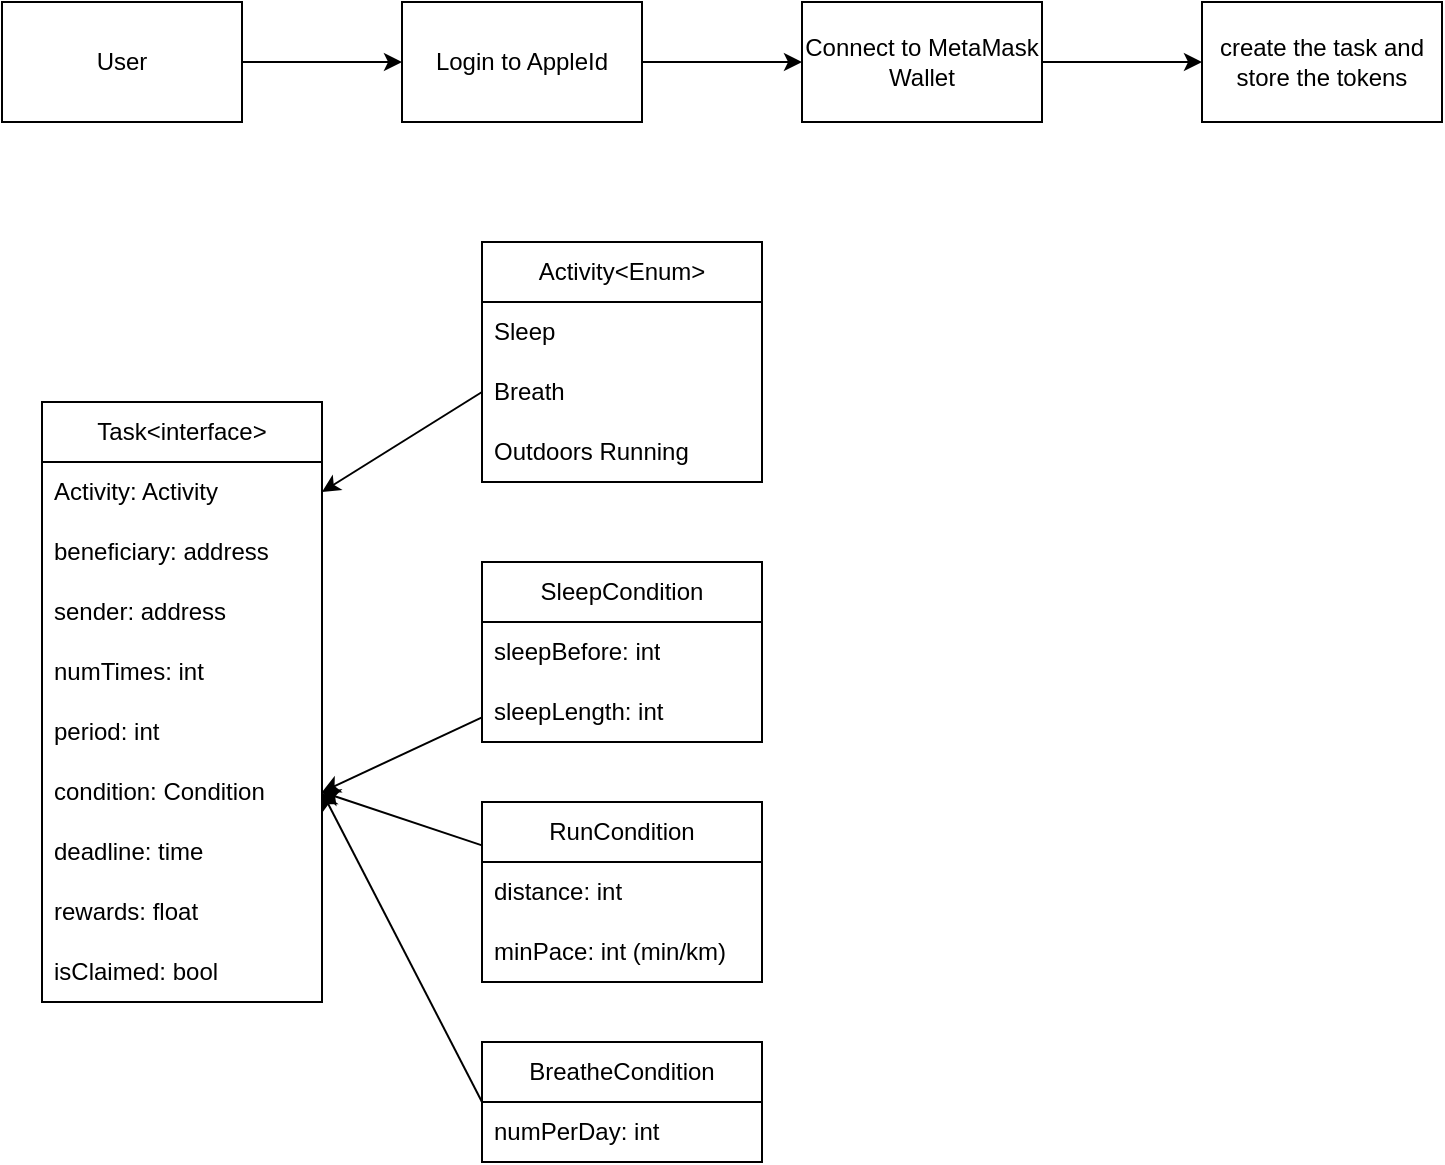 <mxfile>
    <diagram id="R5Y6lZHpioRsTjTKbaWW" name="interface">
        <mxGraphModel dx="986" dy="563" grid="1" gridSize="10" guides="1" tooltips="1" connect="1" arrows="1" fold="1" page="1" pageScale="1" pageWidth="1920" pageHeight="1200" math="0" shadow="0">
            <root>
                <mxCell id="0"/>
                <mxCell id="1" parent="0"/>
                <mxCell id="17" value="" style="edgeStyle=none;html=1;" parent="1" source="10" target="16" edge="1">
                    <mxGeometry relative="1" as="geometry"/>
                </mxCell>
                <mxCell id="10" value="User" style="rounded=0;whiteSpace=wrap;html=1;" parent="1" vertex="1">
                    <mxGeometry x="120" y="320" width="120" height="60" as="geometry"/>
                </mxCell>
                <mxCell id="19" value="" style="edgeStyle=none;html=1;" parent="1" source="16" target="18" edge="1">
                    <mxGeometry relative="1" as="geometry"/>
                </mxCell>
                <mxCell id="16" value="Login to AppleId" style="rounded=0;whiteSpace=wrap;html=1;" parent="1" vertex="1">
                    <mxGeometry x="320" y="320" width="120" height="60" as="geometry"/>
                </mxCell>
                <mxCell id="21" value="" style="edgeStyle=none;html=1;" parent="1" source="18" target="20" edge="1">
                    <mxGeometry relative="1" as="geometry"/>
                </mxCell>
                <mxCell id="18" value="Connect to MetaMask Wallet" style="rounded=0;whiteSpace=wrap;html=1;" parent="1" vertex="1">
                    <mxGeometry x="520" y="320" width="120" height="60" as="geometry"/>
                </mxCell>
                <mxCell id="20" value="create the task and store the tokens" style="rounded=0;whiteSpace=wrap;html=1;" parent="1" vertex="1">
                    <mxGeometry x="720" y="320" width="120" height="60" as="geometry"/>
                </mxCell>
                <mxCell id="24" value="Task&amp;lt;interface&amp;gt;" style="swimlane;fontStyle=0;childLayout=stackLayout;horizontal=1;startSize=30;horizontalStack=0;resizeParent=1;resizeParentMax=0;resizeLast=0;collapsible=1;marginBottom=0;whiteSpace=wrap;html=1;" parent="1" vertex="1">
                    <mxGeometry x="140" y="520" width="140" height="300" as="geometry"/>
                </mxCell>
                <mxCell id="25" value="Activity: Activity" style="text;strokeColor=none;fillColor=none;align=left;verticalAlign=middle;spacingLeft=4;spacingRight=4;overflow=hidden;points=[[0,0.5],[1,0.5]];portConstraint=eastwest;rotatable=0;whiteSpace=wrap;html=1;" parent="24" vertex="1">
                    <mxGeometry y="30" width="140" height="30" as="geometry"/>
                </mxCell>
                <mxCell id="36" value="beneficiary: address" style="text;strokeColor=none;fillColor=none;align=left;verticalAlign=middle;spacingLeft=4;spacingRight=4;overflow=hidden;points=[[0,0.5],[1,0.5]];portConstraint=eastwest;rotatable=0;whiteSpace=wrap;html=1;" parent="24" vertex="1">
                    <mxGeometry y="60" width="140" height="30" as="geometry"/>
                </mxCell>
                <mxCell id="35" value="sender: address" style="text;strokeColor=none;fillColor=none;align=left;verticalAlign=middle;spacingLeft=4;spacingRight=4;overflow=hidden;points=[[0,0.5],[1,0.5]];portConstraint=eastwest;rotatable=0;whiteSpace=wrap;html=1;" parent="24" vertex="1">
                    <mxGeometry y="90" width="140" height="30" as="geometry"/>
                </mxCell>
                <mxCell id="50" value="numTimes: int&amp;nbsp;" style="text;strokeColor=none;fillColor=none;align=left;verticalAlign=middle;spacingLeft=4;spacingRight=4;overflow=hidden;points=[[0,0.5],[1,0.5]];portConstraint=eastwest;rotatable=0;whiteSpace=wrap;html=1;" parent="24" vertex="1">
                    <mxGeometry y="120" width="140" height="30" as="geometry"/>
                </mxCell>
                <mxCell id="51" value="period: int" style="text;strokeColor=none;fillColor=none;align=left;verticalAlign=middle;spacingLeft=4;spacingRight=4;overflow=hidden;points=[[0,0.5],[1,0.5]];portConstraint=eastwest;rotatable=0;whiteSpace=wrap;html=1;" parent="24" vertex="1">
                    <mxGeometry y="150" width="140" height="30" as="geometry"/>
                </mxCell>
                <mxCell id="38" value="condition: Condition" style="text;strokeColor=none;fillColor=none;align=left;verticalAlign=middle;spacingLeft=4;spacingRight=4;overflow=hidden;points=[[0,0.5],[1,0.5]];portConstraint=eastwest;rotatable=0;whiteSpace=wrap;html=1;" parent="24" vertex="1">
                    <mxGeometry y="180" width="140" height="30" as="geometry"/>
                </mxCell>
                <mxCell id="28" value="deadline: time" style="text;strokeColor=none;fillColor=none;align=left;verticalAlign=middle;spacingLeft=4;spacingRight=4;overflow=hidden;points=[[0,0.5],[1,0.5]];portConstraint=eastwest;rotatable=0;whiteSpace=wrap;html=1;" parent="24" vertex="1">
                    <mxGeometry y="210" width="140" height="30" as="geometry"/>
                </mxCell>
                <mxCell id="27" value="rewards: float" style="text;strokeColor=none;fillColor=none;align=left;verticalAlign=middle;spacingLeft=4;spacingRight=4;overflow=hidden;points=[[0,0.5],[1,0.5]];portConstraint=eastwest;rotatable=0;whiteSpace=wrap;html=1;" parent="24" vertex="1">
                    <mxGeometry y="240" width="140" height="30" as="geometry"/>
                </mxCell>
                <mxCell id="37" value="isClaimed: bool" style="text;strokeColor=none;fillColor=none;align=left;verticalAlign=middle;spacingLeft=4;spacingRight=4;overflow=hidden;points=[[0,0.5],[1,0.5]];portConstraint=eastwest;rotatable=0;whiteSpace=wrap;html=1;" parent="24" vertex="1">
                    <mxGeometry y="270" width="140" height="30" as="geometry"/>
                </mxCell>
                <mxCell id="29" value="Activity&amp;lt;Enum&amp;gt;" style="swimlane;fontStyle=0;childLayout=stackLayout;horizontal=1;startSize=30;horizontalStack=0;resizeParent=1;resizeParentMax=0;resizeLast=0;collapsible=1;marginBottom=0;whiteSpace=wrap;html=1;" parent="1" vertex="1">
                    <mxGeometry x="360" y="440" width="140" height="120" as="geometry"/>
                </mxCell>
                <mxCell id="30" value="Sleep&amp;nbsp;" style="text;strokeColor=none;fillColor=none;align=left;verticalAlign=middle;spacingLeft=4;spacingRight=4;overflow=hidden;points=[[0,0.5],[1,0.5]];portConstraint=eastwest;rotatable=0;whiteSpace=wrap;html=1;" parent="29" vertex="1">
                    <mxGeometry y="30" width="140" height="30" as="geometry"/>
                </mxCell>
                <mxCell id="31" value="Breath" style="text;strokeColor=none;fillColor=none;align=left;verticalAlign=middle;spacingLeft=4;spacingRight=4;overflow=hidden;points=[[0,0.5],[1,0.5]];portConstraint=eastwest;rotatable=0;whiteSpace=wrap;html=1;" parent="29" vertex="1">
                    <mxGeometry y="60" width="140" height="30" as="geometry"/>
                </mxCell>
                <mxCell id="32" value="Outdoors Running" style="text;strokeColor=none;fillColor=none;align=left;verticalAlign=middle;spacingLeft=4;spacingRight=4;overflow=hidden;points=[[0,0.5],[1,0.5]];portConstraint=eastwest;rotatable=0;whiteSpace=wrap;html=1;" parent="29" vertex="1">
                    <mxGeometry y="90" width="140" height="30" as="geometry"/>
                </mxCell>
                <mxCell id="33" style="edgeStyle=none;html=1;exitX=0;exitY=0.5;exitDx=0;exitDy=0;entryX=1;entryY=0.5;entryDx=0;entryDy=0;" parent="1" source="31" target="25" edge="1">
                    <mxGeometry relative="1" as="geometry"/>
                </mxCell>
                <mxCell id="44" value="" style="edgeStyle=none;html=1;entryX=1;entryY=0.5;entryDx=0;entryDy=0;" parent="1" source="39" target="38" edge="1">
                    <mxGeometry relative="1" as="geometry"/>
                </mxCell>
                <mxCell id="39" value="SleepCondition" style="swimlane;fontStyle=0;childLayout=stackLayout;horizontal=1;startSize=30;horizontalStack=0;resizeParent=1;resizeParentMax=0;resizeLast=0;collapsible=1;marginBottom=0;whiteSpace=wrap;html=1;" parent="1" vertex="1">
                    <mxGeometry x="360" y="600" width="140" height="90" as="geometry"/>
                </mxCell>
                <mxCell id="42" value="sleepBefore: int" style="text;strokeColor=none;fillColor=none;align=left;verticalAlign=middle;spacingLeft=4;spacingRight=4;overflow=hidden;points=[[0,0.5],[1,0.5]];portConstraint=eastwest;rotatable=0;whiteSpace=wrap;html=1;" parent="39" vertex="1">
                    <mxGeometry y="30" width="140" height="30" as="geometry"/>
                </mxCell>
                <mxCell id="43" value="sleepLength: int" style="text;strokeColor=none;fillColor=none;align=left;verticalAlign=middle;spacingLeft=4;spacingRight=4;overflow=hidden;points=[[0,0.5],[1,0.5]];portConstraint=eastwest;rotatable=0;whiteSpace=wrap;html=1;" parent="39" vertex="1">
                    <mxGeometry y="60" width="140" height="30" as="geometry"/>
                </mxCell>
                <mxCell id="52" value="" style="edgeStyle=none;html=1;entryX=1;entryY=0.5;entryDx=0;entryDy=0;" parent="1" source="45" target="38" edge="1">
                    <mxGeometry relative="1" as="geometry"/>
                </mxCell>
                <mxCell id="45" value="RunCondition" style="swimlane;fontStyle=0;childLayout=stackLayout;horizontal=1;startSize=30;horizontalStack=0;resizeParent=1;resizeParentMax=0;resizeLast=0;collapsible=1;marginBottom=0;whiteSpace=wrap;html=1;" parent="1" vertex="1">
                    <mxGeometry x="360" y="720" width="140" height="90" as="geometry"/>
                </mxCell>
                <mxCell id="46" value="distance: int" style="text;strokeColor=none;fillColor=none;align=left;verticalAlign=middle;spacingLeft=4;spacingRight=4;overflow=hidden;points=[[0,0.5],[1,0.5]];portConstraint=eastwest;rotatable=0;whiteSpace=wrap;html=1;" parent="45" vertex="1">
                    <mxGeometry y="30" width="140" height="30" as="geometry"/>
                </mxCell>
                <mxCell id="47" value="minPace: int (min/km)" style="text;strokeColor=none;fillColor=none;align=left;verticalAlign=middle;spacingLeft=4;spacingRight=4;overflow=hidden;points=[[0,0.5],[1,0.5]];portConstraint=eastwest;rotatable=0;whiteSpace=wrap;html=1;" parent="45" vertex="1">
                    <mxGeometry y="60" width="140" height="30" as="geometry"/>
                </mxCell>
                <mxCell id="56" style="edgeStyle=none;html=1;entryX=1;entryY=0.5;entryDx=0;entryDy=0;exitX=0;exitY=0.5;exitDx=0;exitDy=0;" parent="1" source="53" target="38" edge="1">
                    <mxGeometry relative="1" as="geometry"/>
                </mxCell>
                <mxCell id="53" value="BreatheCondition" style="swimlane;fontStyle=0;childLayout=stackLayout;horizontal=1;startSize=30;horizontalStack=0;resizeParent=1;resizeParentMax=0;resizeLast=0;collapsible=1;marginBottom=0;whiteSpace=wrap;html=1;" parent="1" vertex="1">
                    <mxGeometry x="360" y="840" width="140" height="60" as="geometry"/>
                </mxCell>
                <mxCell id="54" value="numPerDay: int" style="text;strokeColor=none;fillColor=none;align=left;verticalAlign=middle;spacingLeft=4;spacingRight=4;overflow=hidden;points=[[0,0.5],[1,0.5]];portConstraint=eastwest;rotatable=0;whiteSpace=wrap;html=1;" parent="53" vertex="1">
                    <mxGeometry y="30" width="140" height="30" as="geometry"/>
                </mxCell>
            </root>
        </mxGraphModel>
    </diagram>
    <diagram id="ULqBGYgPejs3J5BmWpTg" name="ideas">
        <mxGraphModel dx="986" dy="563" grid="1" gridSize="10" guides="1" tooltips="1" connect="1" arrows="1" fold="1" page="1" pageScale="1" pageWidth="1920" pageHeight="1200" math="0" shadow="0">
            <root>
                <mxCell id="0"/>
                <mxCell id="1" parent="0"/>
                <mxCell id="zy-RRCrUC0lBUB468DBC-5" value="" style="edgeStyle=none;html=1;" parent="1" source="zy-RRCrUC0lBUB468DBC-1" target="zy-RRCrUC0lBUB468DBC-4" edge="1">
                    <mxGeometry relative="1" as="geometry"/>
                </mxCell>
                <mxCell id="zy-RRCrUC0lBUB468DBC-6" value="if beneficiary is depositor himself" style="edgeLabel;html=1;align=center;verticalAlign=middle;resizable=0;points=[];" parent="zy-RRCrUC0lBUB468DBC-5" vertex="1" connectable="0">
                    <mxGeometry x="-0.134" y="1" relative="1" as="geometry">
                        <mxPoint x="-1" as="offset"/>
                    </mxGeometry>
                </mxCell>
                <mxCell id="zy-RRCrUC0lBUB468DBC-8" value="" style="edgeStyle=none;html=1;" parent="1" source="zy-RRCrUC0lBUB468DBC-1" target="zy-RRCrUC0lBUB468DBC-7" edge="1">
                    <mxGeometry relative="1" as="geometry"/>
                </mxCell>
                <mxCell id="zy-RRCrUC0lBUB468DBC-9" value="if not" style="edgeLabel;html=1;align=center;verticalAlign=middle;resizable=0;points=[];" parent="zy-RRCrUC0lBUB468DBC-8" vertex="1" connectable="0">
                    <mxGeometry x="-0.065" y="-1" relative="1" as="geometry">
                        <mxPoint as="offset"/>
                    </mxGeometry>
                </mxCell>
                <mxCell id="zy-RRCrUC0lBUB468DBC-1" value="Depositor setups" style="rounded=0;whiteSpace=wrap;html=1;" parent="1" vertex="1">
                    <mxGeometry x="440" y="40" width="120" height="60" as="geometry"/>
                </mxCell>
                <mxCell id="zy-RRCrUC0lBUB468DBC-4" value="Extreme Mode" style="rounded=0;whiteSpace=wrap;html=1;" parent="1" vertex="1">
                    <mxGeometry x="280" y="180" width="120" height="60" as="geometry"/>
                </mxCell>
                <mxCell id="zy-RRCrUC0lBUB468DBC-7" value="Normal Mode" style="rounded=0;whiteSpace=wrap;html=1;" parent="1" vertex="1">
                    <mxGeometry x="600" y="180" width="120" height="60" as="geometry"/>
                </mxCell>
            </root>
        </mxGraphModel>
    </diagram>
    <diagram id="92KGktY_4U4jpIPK9b3c" name="sender workflow">
        <mxGraphModel dx="986" dy="563" grid="1" gridSize="10" guides="1" tooltips="1" connect="1" arrows="1" fold="1" page="1" pageScale="1" pageWidth="1920" pageHeight="1200" math="0" shadow="0">
            <root>
                <mxCell id="0"/>
                <mxCell id="1" parent="0"/>
                <mxCell id="UZcgolW4ghNIMnk3ifyD-1" value="sender" style="shape=umlActor;verticalLabelPosition=bottom;verticalAlign=top;html=1;outlineConnect=0;" parent="1" vertex="1">
                    <mxGeometry x="200" y="60" width="30" height="60" as="geometry"/>
                </mxCell>
                <mxCell id="UZcgolW4ghNIMnk3ifyD-2" value="Frontend" style="rounded=0;whiteSpace=wrap;html=1;" parent="1" vertex="1">
                    <mxGeometry x="400" y="60" width="120" height="60" as="geometry"/>
                </mxCell>
                <mxCell id="UZcgolW4ghNIMnk3ifyD-3" value="Smart Contract" style="rounded=0;whiteSpace=wrap;html=1;" parent="1" vertex="1">
                    <mxGeometry x="680" y="60" width="120" height="60" as="geometry"/>
                </mxCell>
                <mxCell id="UZcgolW4ghNIMnk3ifyD-4" value="Backend Server" style="rounded=0;whiteSpace=wrap;html=1;" parent="1" vertex="1">
                    <mxGeometry x="960" y="60" width="120" height="60" as="geometry"/>
                </mxCell>
                <mxCell id="UZcgolW4ghNIMnk3ifyD-6" value="make `postTask` call" style="endArrow=classic;html=1;" parent="1" edge="1">
                    <mxGeometry width="50" height="50" relative="1" as="geometry">
                        <mxPoint x="460" y="240" as="sourcePoint"/>
                        <mxPoint x="730" y="240" as="targetPoint"/>
                    </mxGeometry>
                </mxCell>
                <mxCell id="UZcgolW4ghNIMnk3ifyD-7" value="returns txn hash, logs of event, gas fee" style="endArrow=classic;html=1;" parent="1" edge="1">
                    <mxGeometry width="50" height="50" relative="1" as="geometry">
                        <mxPoint x="730" y="280" as="sourcePoint"/>
                        <mxPoint x="460" y="280" as="targetPoint"/>
                        <mxPoint as="offset"/>
                    </mxGeometry>
                </mxCell>
                <mxCell id="UZcgolW4ghNIMnk3ifyD-8" value="" style="endArrow=none;dashed=1;html=1;entryX=0.5;entryY=1;entryDx=0;entryDy=0;startArrow=none;" parent="1" source="UZcgolW4ghNIMnk3ifyD-14" target="UZcgolW4ghNIMnk3ifyD-2" edge="1">
                    <mxGeometry width="50" height="50" relative="1" as="geometry">
                        <mxPoint x="460" y="751" as="sourcePoint"/>
                        <mxPoint x="640" y="320" as="targetPoint"/>
                    </mxGeometry>
                </mxCell>
                <mxCell id="UZcgolW4ghNIMnk3ifyD-9" value="" style="endArrow=none;dashed=1;html=1;" parent="1" target="UZcgolW4ghNIMnk3ifyD-1" edge="1">
                    <mxGeometry width="50" height="50" relative="1" as="geometry">
                        <mxPoint x="220" y="753" as="sourcePoint"/>
                        <mxPoint x="640" y="150" as="targetPoint"/>
                    </mxGeometry>
                </mxCell>
                <mxCell id="UZcgolW4ghNIMnk3ifyD-10" value="" style="endArrow=none;dashed=1;html=1;entryX=0.5;entryY=1;entryDx=0;entryDy=0;startArrow=none;" parent="1" source="PqpE4Nh9aFEFoeZt1q24-1" target="UZcgolW4ghNIMnk3ifyD-3" edge="1">
                    <mxGeometry width="50" height="50" relative="1" as="geometry">
                        <mxPoint x="740" y="752" as="sourcePoint"/>
                        <mxPoint x="640" y="350" as="targetPoint"/>
                    </mxGeometry>
                </mxCell>
                <mxCell id="UZcgolW4ghNIMnk3ifyD-12" value="" style="endArrow=none;dashed=1;html=1;entryX=0.5;entryY=1;entryDx=0;entryDy=0;startArrow=none;" parent="1" source="UZcgolW4ghNIMnk3ifyD-22" target="UZcgolW4ghNIMnk3ifyD-4" edge="1">
                    <mxGeometry width="50" height="50" relative="1" as="geometry">
                        <mxPoint x="1020" y="762" as="sourcePoint"/>
                        <mxPoint x="760" y="260" as="targetPoint"/>
                    </mxGeometry>
                </mxCell>
                <mxCell id="UZcgolW4ghNIMnk3ifyD-15" value="" style="endArrow=none;dashed=1;html=1;entryX=0.5;entryY=1;entryDx=0;entryDy=0;" parent="1" target="UZcgolW4ghNIMnk3ifyD-14" edge="1">
                    <mxGeometry width="50" height="50" relative="1" as="geometry">
                        <mxPoint x="460" y="751" as="sourcePoint"/>
                        <mxPoint x="460" y="120" as="targetPoint"/>
                    </mxGeometry>
                </mxCell>
                <mxCell id="UZcgolW4ghNIMnk3ifyD-14" value="" style="rounded=1;whiteSpace=wrap;html=1;" parent="1" vertex="1">
                    <mxGeometry x="450" y="170" width="20" height="60" as="geometry"/>
                </mxCell>
                <mxCell id="UZcgolW4ghNIMnk3ifyD-5" value="setup task criteria, beneficiary, rewards&amp;nbsp;" style="endArrow=classic;html=1;" parent="1" edge="1">
                    <mxGeometry width="50" height="50" relative="1" as="geometry">
                        <mxPoint x="220" y="200" as="sourcePoint"/>
                        <mxPoint x="450" y="200" as="targetPoint"/>
                    </mxGeometry>
                </mxCell>
                <mxCell id="UZcgolW4ghNIMnk3ifyD-16" value="" style="curved=1;endArrow=classic;html=1;exitX=1;exitY=0.5;exitDx=0;exitDy=0;entryX=0.964;entryY=0.817;entryDx=0;entryDy=0;entryPerimeter=0;" parent="1" source="UZcgolW4ghNIMnk3ifyD-14" target="UZcgolW4ghNIMnk3ifyD-14" edge="1">
                    <mxGeometry width="50" height="50" relative="1" as="geometry">
                        <mxPoint x="510" y="260" as="sourcePoint"/>
                        <mxPoint x="560" y="210" as="targetPoint"/>
                        <Array as="points">
                            <mxPoint x="510" y="200"/>
                            <mxPoint x="510" y="210"/>
                        </Array>
                    </mxGeometry>
                </mxCell>
                <mxCell id="UZcgolW4ghNIMnk3ifyD-17" value="validate params" style="edgeLabel;html=1;align=center;verticalAlign=middle;resizable=0;points=[];" parent="UZcgolW4ghNIMnk3ifyD-16" vertex="1" connectable="0">
                    <mxGeometry x="-0.012" y="-2" relative="1" as="geometry">
                        <mxPoint x="12" y="5" as="offset"/>
                    </mxGeometry>
                </mxCell>
                <mxCell id="UZcgolW4ghNIMnk3ifyD-18" value="connect to wallet" style="endArrow=classic;html=1;" parent="1" edge="1">
                    <mxGeometry width="50" height="50" relative="1" as="geometry">
                        <mxPoint x="220" y="160" as="sourcePoint"/>
                        <mxPoint x="460" y="160" as="targetPoint"/>
                    </mxGeometry>
                </mxCell>
                <mxCell id="UZcgolW4ghNIMnk3ifyD-19" value="return status" style="endArrow=classic;html=1;" parent="1" edge="1">
                    <mxGeometry width="50" height="50" relative="1" as="geometry">
                        <mxPoint x="1020" y="440" as="sourcePoint"/>
                        <mxPoint x="460" y="440" as="targetPoint"/>
                        <mxPoint as="offset"/>
                    </mxGeometry>
                </mxCell>
                <mxCell id="UZcgolW4ghNIMnk3ifyD-20" value="show status of txn &amp;amp; related info" style="endArrow=classic;html=1;" parent="1" edge="1">
                    <mxGeometry width="50" height="50" relative="1" as="geometry">
                        <mxPoint x="460" y="320" as="sourcePoint"/>
                        <mxPoint x="220" y="320" as="targetPoint"/>
                    </mxGeometry>
                </mxCell>
                <mxCell id="UZcgolW4ghNIMnk3ifyD-21" value="show status" style="endArrow=classic;html=1;" parent="1" edge="1">
                    <mxGeometry width="50" height="50" relative="1" as="geometry">
                        <mxPoint x="460" y="480" as="sourcePoint"/>
                        <mxPoint x="220" y="480" as="targetPoint"/>
                    </mxGeometry>
                </mxCell>
                <mxCell id="UZcgolW4ghNIMnk3ifyD-23" value="" style="endArrow=none;dashed=1;html=1;entryX=0.5;entryY=1;entryDx=0;entryDy=0;" parent="1" target="UZcgolW4ghNIMnk3ifyD-22" edge="1">
                    <mxGeometry width="50" height="50" relative="1" as="geometry">
                        <mxPoint x="1020" y="762" as="sourcePoint"/>
                        <mxPoint x="1020" y="120" as="targetPoint"/>
                    </mxGeometry>
                </mxCell>
                <mxCell id="UZcgolW4ghNIMnk3ifyD-22" value="" style="rounded=1;whiteSpace=wrap;html=1;" parent="1" vertex="1">
                    <mxGeometry x="1010" y="330" width="20" height="60" as="geometry"/>
                </mxCell>
                <mxCell id="UZcgolW4ghNIMnk3ifyD-11" value="" style="endArrow=classic;html=1;" parent="1" edge="1">
                    <mxGeometry width="50" height="50" relative="1" as="geometry">
                        <mxPoint x="460" y="360" as="sourcePoint"/>
                        <mxPoint x="1010" y="360" as="targetPoint"/>
                    </mxGeometry>
                </mxCell>
                <mxCell id="UZcgolW4ghNIMnk3ifyD-13" value="store taskHash, sender, beneficiary, rewards, and creteria in off-chain db" style="edgeLabel;html=1;align=center;verticalAlign=middle;resizable=0;points=[];" parent="UZcgolW4ghNIMnk3ifyD-11" vertex="1" connectable="0">
                    <mxGeometry x="-0.046" relative="1" as="geometry">
                        <mxPoint as="offset"/>
                    </mxGeometry>
                </mxCell>
                <mxCell id="UZcgolW4ghNIMnk3ifyD-27" value="" style="curved=1;endArrow=classic;html=1;exitX=1;exitY=0.5;exitDx=0;exitDy=0;entryX=0.964;entryY=0.817;entryDx=0;entryDy=0;entryPerimeter=0;" parent="1" edge="1">
                    <mxGeometry width="50" height="50" relative="1" as="geometry">
                        <mxPoint x="1030.72" y="350.49" as="sourcePoint"/>
                        <mxPoint x="1030" y="369.51" as="targetPoint"/>
                        <Array as="points">
                            <mxPoint x="1070.72" y="350.49"/>
                            <mxPoint x="1070.72" y="360.49"/>
                        </Array>
                    </mxGeometry>
                </mxCell>
                <mxCell id="UZcgolW4ghNIMnk3ifyD-28" value="store task in db" style="edgeLabel;html=1;align=center;verticalAlign=middle;resizable=0;points=[];" parent="UZcgolW4ghNIMnk3ifyD-27" vertex="1" connectable="0">
                    <mxGeometry x="-0.012" y="-2" relative="1" as="geometry">
                        <mxPoint x="12" y="5" as="offset"/>
                    </mxGeometry>
                </mxCell>
                <mxCell id="PqpE4Nh9aFEFoeZt1q24-2" value="" style="endArrow=none;dashed=1;html=1;entryX=0.5;entryY=1;entryDx=0;entryDy=0;" parent="1" target="PqpE4Nh9aFEFoeZt1q24-1" edge="1">
                    <mxGeometry width="50" height="50" relative="1" as="geometry">
                        <mxPoint x="740" y="752.0" as="sourcePoint"/>
                        <mxPoint x="740" y="120" as="targetPoint"/>
                    </mxGeometry>
                </mxCell>
                <mxCell id="PqpE4Nh9aFEFoeZt1q24-1" value="" style="rounded=1;whiteSpace=wrap;html=1;" parent="1" vertex="1">
                    <mxGeometry x="730" y="230" width="20" height="60" as="geometry"/>
                </mxCell>
                <mxCell id="PqpE4Nh9aFEFoeZt1q24-3" value="" style="curved=1;endArrow=classic;html=1;exitX=1;exitY=0.5;exitDx=0;exitDy=0;entryX=0.964;entryY=0.817;entryDx=0;entryDy=0;entryPerimeter=0;" parent="1" edge="1">
                    <mxGeometry width="50" height="50" relative="1" as="geometry">
                        <mxPoint x="750.72" y="250.49" as="sourcePoint"/>
                        <mxPoint x="750.0" y="269.51" as="targetPoint"/>
                        <Array as="points">
                            <mxPoint x="790.72" y="250.49"/>
                            <mxPoint x="790.72" y="260.49"/>
                        </Array>
                    </mxGeometry>
                </mxCell>
                <mxCell id="PqpE4Nh9aFEFoeZt1q24-4" value="execute `postTask`" style="edgeLabel;html=1;align=center;verticalAlign=middle;resizable=0;points=[];" parent="PqpE4Nh9aFEFoeZt1q24-3" vertex="1" connectable="0">
                    <mxGeometry x="-0.012" y="-2" relative="1" as="geometry">
                        <mxPoint x="12" y="5" as="offset"/>
                    </mxGeometry>
                </mxCell>
            </root>
        </mxGraphModel>
    </diagram>
    <diagram id="58oeD3nprAysvkVFAaNB" name="beneficiary workflow">
        <mxGraphModel dx="986" dy="563" grid="1" gridSize="10" guides="1" tooltips="1" connect="1" arrows="1" fold="1" page="1" pageScale="1" pageWidth="1920" pageHeight="1200" math="0" shadow="0">
            <root>
                <mxCell id="0"/>
                <mxCell id="1" parent="0"/>
                <mxCell id="e3JdDTNyfbVHLvmXN8dU-7" value="" style="endArrow=none;dashed=1;html=1;entryX=0.5;entryY=1;entryDx=0;entryDy=0;startArrow=none;" parent="1" source="e3JdDTNyfbVHLvmXN8dU-10" target="WhDDTG2Vs3EtxPEOiOKi-3" edge="1">
                    <mxGeometry width="50" height="50" relative="1" as="geometry">
                        <mxPoint x="740" y="720" as="sourcePoint"/>
                        <mxPoint x="720" y="240" as="targetPoint"/>
                    </mxGeometry>
                </mxCell>
                <mxCell id="e3JdDTNyfbVHLvmXN8dU-8" value="" style="endArrow=none;dashed=1;html=1;entryX=0.5;entryY=1;entryDx=0;entryDy=0;" parent="1" target="WhDDTG2Vs3EtxPEOiOKi-4" edge="1">
                    <mxGeometry width="50" height="50" relative="1" as="geometry">
                        <mxPoint x="1020" y="720" as="sourcePoint"/>
                        <mxPoint x="720" y="390" as="targetPoint"/>
                    </mxGeometry>
                </mxCell>
                <mxCell id="WhDDTG2Vs3EtxPEOiOKi-1" value="sender" style="shape=umlActor;verticalLabelPosition=bottom;verticalAlign=top;html=1;outlineConnect=0;" parent="1" vertex="1">
                    <mxGeometry x="200" y="100" width="30" height="60" as="geometry"/>
                </mxCell>
                <mxCell id="WhDDTG2Vs3EtxPEOiOKi-2" value="Frontend" style="rounded=0;whiteSpace=wrap;html=1;" parent="1" vertex="1">
                    <mxGeometry x="400" y="100" width="120" height="60" as="geometry"/>
                </mxCell>
                <mxCell id="WhDDTG2Vs3EtxPEOiOKi-3" value="Smart Contract" style="rounded=0;whiteSpace=wrap;html=1;" parent="1" vertex="1">
                    <mxGeometry x="680" y="100" width="120" height="60" as="geometry"/>
                </mxCell>
                <mxCell id="WhDDTG2Vs3EtxPEOiOKi-4" value="Backend Server" style="rounded=0;whiteSpace=wrap;html=1;" parent="1" vertex="1">
                    <mxGeometry x="960" y="100" width="120" height="60" as="geometry"/>
                </mxCell>
                <mxCell id="WhDDTG2Vs3EtxPEOiOKi-10" value="" style="curved=1;endArrow=classic;html=1;exitX=1;exitY=0.5;exitDx=0;exitDy=0;entryX=0.964;entryY=0.817;entryDx=0;entryDy=0;entryPerimeter=0;" parent="1" edge="1">
                    <mxGeometry width="50" height="50" relative="1" as="geometry">
                        <mxPoint x="1030.72" y="230.49" as="sourcePoint"/>
                        <mxPoint x="1030" y="249.51" as="targetPoint"/>
                        <Array as="points">
                            <mxPoint x="1070.72" y="230.49"/>
                            <mxPoint x="1070.72" y="240.49"/>
                        </Array>
                    </mxGeometry>
                </mxCell>
                <mxCell id="v1jV2L2Yg6DP1K17RClD-2" value="db query" style="edgeLabel;html=1;align=center;verticalAlign=middle;resizable=0;points=[];" parent="WhDDTG2Vs3EtxPEOiOKi-10" vertex="1" connectable="0">
                    <mxGeometry x="0.21" y="-2" relative="1" as="geometry">
                        <mxPoint as="offset"/>
                    </mxGeometry>
                </mxCell>
                <mxCell id="WhDDTG2Vs3EtxPEOiOKi-12" value="connect to wallet" style="endArrow=classic;html=1;" parent="1" edge="1">
                    <mxGeometry width="50" height="50" relative="1" as="geometry">
                        <mxPoint x="220" y="200" as="sourcePoint"/>
                        <mxPoint x="460" y="200" as="targetPoint"/>
                    </mxGeometry>
                </mxCell>
                <mxCell id="v1jV2L2Yg6DP1K17RClD-1" value="" style="rounded=1;whiteSpace=wrap;html=1;" parent="1" vertex="1">
                    <mxGeometry x="1010" y="190" width="20" height="100" as="geometry"/>
                </mxCell>
                <mxCell id="WhDDTG2Vs3EtxPEOiOKi-9" value="view tasks assigned" style="endArrow=classic;html=1;" parent="1" edge="1">
                    <mxGeometry width="50" height="50" relative="1" as="geometry">
                        <mxPoint x="219" y="240" as="sourcePoint"/>
                        <mxPoint x="1010" y="240" as="targetPoint"/>
                    </mxGeometry>
                </mxCell>
                <mxCell id="v1jV2L2Yg6DP1K17RClD-3" value="send tasks assigned back" style="endArrow=classic;html=1;exitX=0.004;exitY=0.888;exitDx=0;exitDy=0;exitPerimeter=0;" parent="1" source="v1jV2L2Yg6DP1K17RClD-1" edge="1">
                    <mxGeometry width="50" height="50" relative="1" as="geometry">
                        <mxPoint x="880" y="230" as="sourcePoint"/>
                        <mxPoint x="220" y="280" as="targetPoint"/>
                    </mxGeometry>
                </mxCell>
                <mxCell id="v1jV2L2Yg6DP1K17RClD-4" value="" style="endArrow=none;dashed=1;html=1;entryX=0.5;entryY=0.5;entryDx=0;entryDy=0;entryPerimeter=0;" parent="1" target="WhDDTG2Vs3EtxPEOiOKi-1" edge="1">
                    <mxGeometry width="50" height="50" relative="1" as="geometry">
                        <mxPoint x="215" y="720" as="sourcePoint"/>
                        <mxPoint x="420" y="190" as="targetPoint"/>
                    </mxGeometry>
                </mxCell>
                <mxCell id="v1jV2L2Yg6DP1K17RClD-5" value="" style="endArrow=classic;html=1;" parent="1" edge="1">
                    <mxGeometry width="50" height="50" relative="1" as="geometry">
                        <mxPoint x="220" y="320" as="sourcePoint"/>
                        <mxPoint x="460" y="320" as="targetPoint"/>
                    </mxGeometry>
                </mxCell>
                <mxCell id="v1jV2L2Yg6DP1K17RClD-6" value="select previous workouts for rewards" style="edgeLabel;html=1;align=center;verticalAlign=middle;resizable=0;points=[];" parent="v1jV2L2Yg6DP1K17RClD-5" vertex="1" connectable="0">
                    <mxGeometry x="0.029" y="-1" relative="1" as="geometry">
                        <mxPoint as="offset"/>
                    </mxGeometry>
                </mxCell>
                <mxCell id="v1jV2L2Yg6DP1K17RClD-7" value="fetch selected workout data from Healthkit" style="endArrow=classic;html=1;" parent="1" edge="1">
                    <mxGeometry width="50" height="50" relative="1" as="geometry">
                        <mxPoint x="460" y="360" as="sourcePoint"/>
                        <mxPoint x="1010" y="360" as="targetPoint"/>
                    </mxGeometry>
                </mxCell>
                <mxCell id="v1jV2L2Yg6DP1K17RClD-8" value="" style="rounded=1;whiteSpace=wrap;html=1;" parent="1" vertex="1">
                    <mxGeometry x="1010" y="340" width="20" height="120" as="geometry"/>
                </mxCell>
                <mxCell id="e3JdDTNyfbVHLvmXN8dU-1" value="" style="curved=1;endArrow=classic;html=1;exitX=1;exitY=0.5;exitDx=0;exitDy=0;entryX=0.964;entryY=0.817;entryDx=0;entryDy=0;entryPerimeter=0;" parent="1" edge="1">
                    <mxGeometry width="50" height="50" relative="1" as="geometry">
                        <mxPoint x="1030.72" y="350.49" as="sourcePoint"/>
                        <mxPoint x="1030" y="369.51" as="targetPoint"/>
                        <Array as="points">
                            <mxPoint x="1070.72" y="350.49"/>
                            <mxPoint x="1070.72" y="360.49"/>
                        </Array>
                    </mxGeometry>
                </mxCell>
                <mxCell id="e3JdDTNyfbVHLvmXN8dU-2" value="acquire data from Apple" style="edgeLabel;html=1;align=center;verticalAlign=middle;resizable=0;points=[];" parent="e3JdDTNyfbVHLvmXN8dU-1" vertex="1" connectable="0">
                    <mxGeometry x="0.21" y="-2" relative="1" as="geometry">
                        <mxPoint x="25" as="offset"/>
                    </mxGeometry>
                </mxCell>
                <mxCell id="e3JdDTNyfbVHLvmXN8dU-3" value="" style="curved=1;endArrow=classic;html=1;exitX=1;exitY=0.5;exitDx=0;exitDy=0;entryX=0.964;entryY=0.817;entryDx=0;entryDy=0;entryPerimeter=0;" parent="1" edge="1">
                    <mxGeometry width="50" height="50" relative="1" as="geometry">
                        <mxPoint x="1030.72" y="420" as="sourcePoint"/>
                        <mxPoint x="1030.0" y="439.02" as="targetPoint"/>
                        <Array as="points">
                            <mxPoint x="1070.72" y="420"/>
                            <mxPoint x="1070.72" y="430"/>
                        </Array>
                    </mxGeometry>
                </mxCell>
                <mxCell id="e3JdDTNyfbVHLvmXN8dU-4" value="generate zk-proof for redeem" style="edgeLabel;html=1;align=center;verticalAlign=middle;resizable=0;points=[];" parent="e3JdDTNyfbVHLvmXN8dU-3" vertex="1" connectable="0">
                    <mxGeometry x="0.21" y="-2" relative="1" as="geometry">
                        <mxPoint x="45" as="offset"/>
                    </mxGeometry>
                </mxCell>
                <mxCell id="e3JdDTNyfbVHLvmXN8dU-5" value="send back:&lt;br&gt;1. status of zk-proof(success/ failed)&lt;br&gt;2. zk-proof" style="endArrow=classic;html=1;exitX=-0.174;exitY=0.833;exitDx=0;exitDy=0;exitPerimeter=0;" parent="1" source="v1jV2L2Yg6DP1K17RClD-8" edge="1">
                    <mxGeometry x="-0.025" y="-20" width="50" height="50" relative="1" as="geometry">
                        <mxPoint x="670" y="240" as="sourcePoint"/>
                        <mxPoint x="460" y="440" as="targetPoint"/>
                        <mxPoint as="offset"/>
                    </mxGeometry>
                </mxCell>
                <mxCell id="e3JdDTNyfbVHLvmXN8dU-6" value="" style="endArrow=none;dashed=1;html=1;entryX=0.5;entryY=1;entryDx=0;entryDy=0;" parent="1" target="WhDDTG2Vs3EtxPEOiOKi-2" edge="1">
                    <mxGeometry width="50" height="50" relative="1" as="geometry">
                        <mxPoint x="460" y="720" as="sourcePoint"/>
                        <mxPoint x="720" y="230" as="targetPoint"/>
                    </mxGeometry>
                </mxCell>
                <mxCell id="e3JdDTNyfbVHLvmXN8dU-9" value="send zk-proof" style="endArrow=classic;html=1;" parent="1" edge="1">
                    <mxGeometry width="50" height="50" relative="1" as="geometry">
                        <mxPoint x="460" y="480" as="sourcePoint"/>
                        <mxPoint x="730" y="480" as="targetPoint"/>
                    </mxGeometry>
                </mxCell>
                <mxCell id="e3JdDTNyfbVHLvmXN8dU-11" value="" style="endArrow=none;dashed=1;html=1;entryX=0.5;entryY=1;entryDx=0;entryDy=0;" parent="1" target="e3JdDTNyfbVHLvmXN8dU-10" edge="1">
                    <mxGeometry width="50" height="50" relative="1" as="geometry">
                        <mxPoint x="740" y="720" as="sourcePoint"/>
                        <mxPoint x="740" y="160" as="targetPoint"/>
                    </mxGeometry>
                </mxCell>
                <mxCell id="e3JdDTNyfbVHLvmXN8dU-10" value="" style="rounded=1;whiteSpace=wrap;html=1;" parent="1" vertex="1">
                    <mxGeometry x="730" y="460" width="20" height="70" as="geometry"/>
                </mxCell>
                <mxCell id="e3JdDTNyfbVHLvmXN8dU-12" value="" style="curved=1;endArrow=classic;html=1;exitX=1;exitY=0.5;exitDx=0;exitDy=0;entryX=0.964;entryY=0.817;entryDx=0;entryDy=0;entryPerimeter=0;" parent="1" edge="1">
                    <mxGeometry width="50" height="50" relative="1" as="geometry">
                        <mxPoint x="750.72" y="485.49" as="sourcePoint"/>
                        <mxPoint x="750" y="504.51" as="targetPoint"/>
                        <Array as="points">
                            <mxPoint x="790.72" y="485.49"/>
                            <mxPoint x="790.72" y="495.49"/>
                        </Array>
                    </mxGeometry>
                </mxCell>
                <mxCell id="e3JdDTNyfbVHLvmXN8dU-13" value="execute `claimReward`" style="edgeLabel;html=1;align=center;verticalAlign=middle;resizable=0;points=[];" parent="e3JdDTNyfbVHLvmXN8dU-12" vertex="1" connectable="0">
                    <mxGeometry x="0.21" y="-2" relative="1" as="geometry">
                        <mxPoint x="25" as="offset"/>
                    </mxGeometry>
                </mxCell>
                <mxCell id="emBsax7kJ2tIdeY8Ifel-1" value="return:&lt;br&gt;1. claim status(success/ failed )&lt;br&gt;2. txn hash, logs of event, gas fee" style="endArrow=classic;html=1;exitX=-0.05;exitY=0.838;exitDx=0;exitDy=0;exitPerimeter=0;" parent="1" source="e3JdDTNyfbVHLvmXN8dU-10" edge="1">
                    <mxGeometry width="50" height="50" relative="1" as="geometry">
                        <mxPoint x="560" y="470" as="sourcePoint"/>
                        <mxPoint x="460" y="520" as="targetPoint"/>
                    </mxGeometry>
                </mxCell>
                <mxCell id="-AuXK82yWNXqMSUDrN4K-1" value="show status of txn &amp;amp; related info" style="endArrow=classic;html=1;" parent="1" edge="1">
                    <mxGeometry width="50" height="50" relative="1" as="geometry">
                        <mxPoint x="460" y="560" as="sourcePoint"/>
                        <mxPoint x="220" y="560" as="targetPoint"/>
                    </mxGeometry>
                </mxCell>
            </root>
        </mxGraphModel>
    </diagram>
</mxfile>